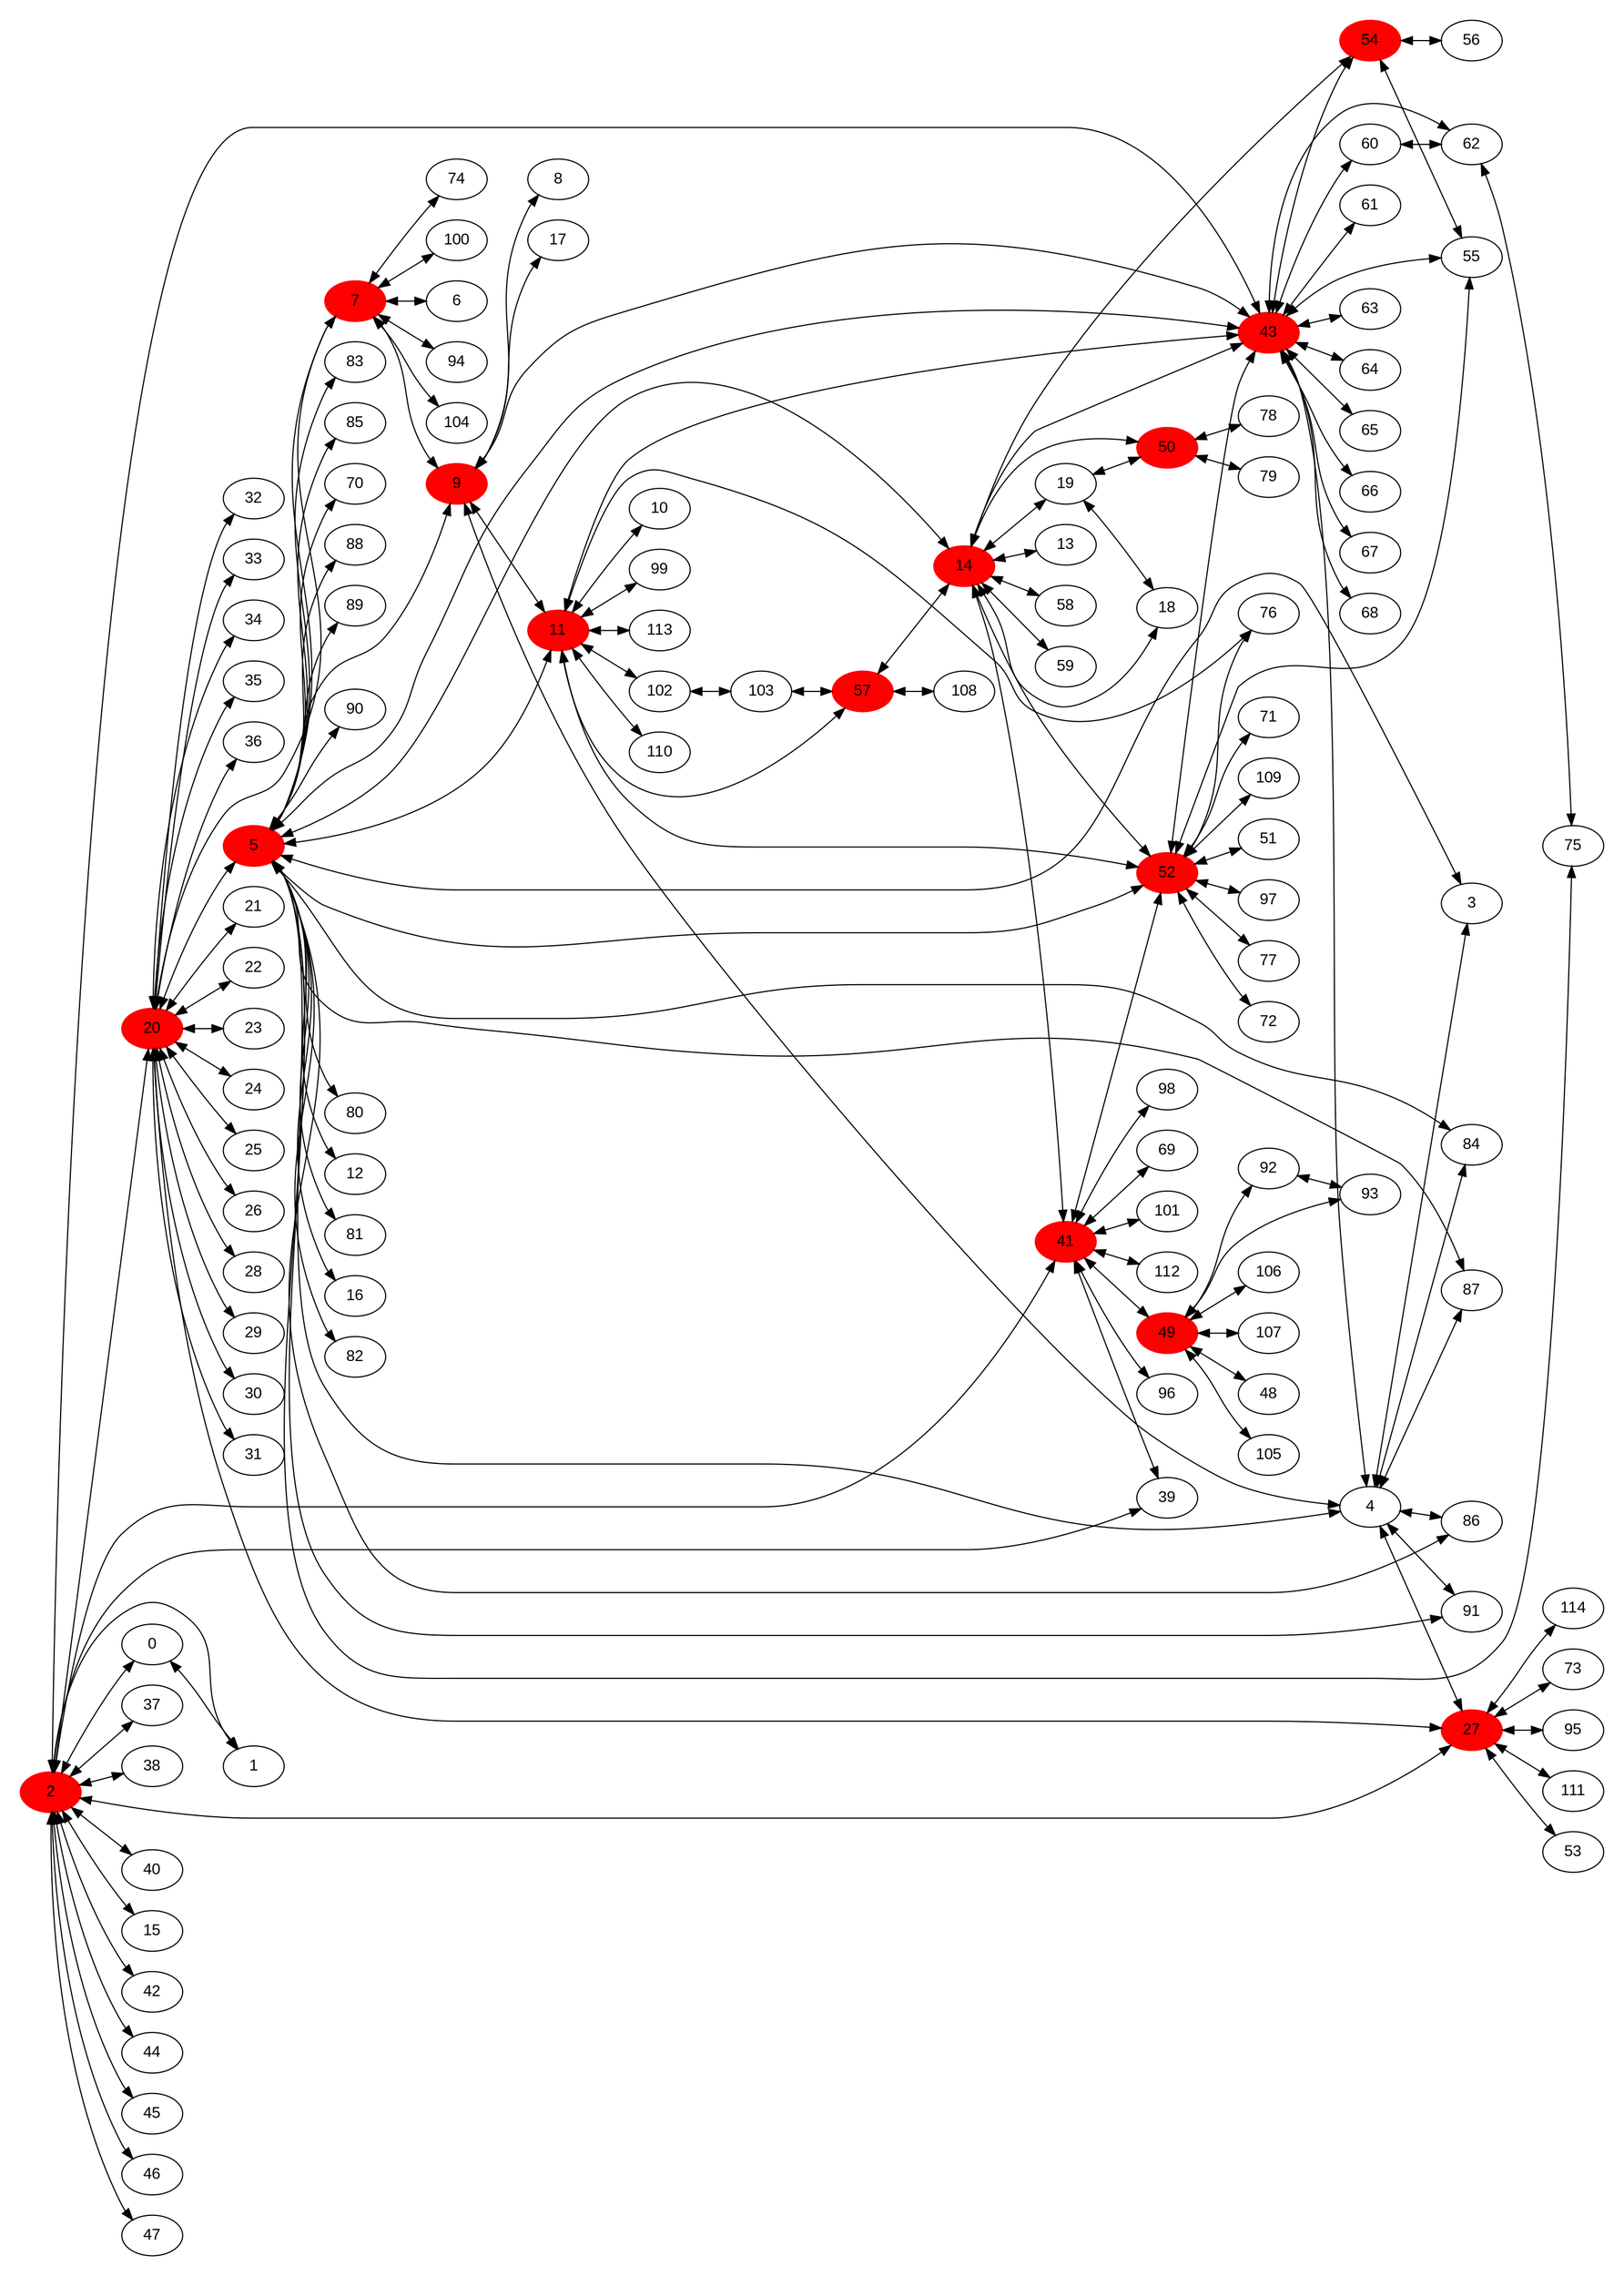 strict digraph 1 {graph[fontname="Arial";rankdir="LR";pad="0.25"]
node[fontname="Arial" target="_parent"]
edge[fontname="Arial"]
concentrate=true
2 [style=filled,color=red]
5 [style=filled,color=red]
7 [style=filled,color=red]
9 [style=filled,color=red]
11 [style=filled,color=red]
14 [style=filled,color=red]
20 [style=filled,color=red]
27 [style=filled,color=red]
41 [style=filled,color=red]
43 [style=filled,color=red]
49 [style=filled,color=red]
50 [style=filled,color=red]
52 [style=filled,color=red]
54 [style=filled,color=red]
57 [style=filled,color=red]

0->1
0->2
1->0
1->2
2->37
2->0
2->38
2->39
2->40
2->1
2->41
2->15
2->42
2->20
2->27
2->43
2->44
2->45
2->46
2->47
3->4
3->5
4->27
4->84
4->3
4->43
4->5
4->87
4->86
4->9
4->91
5->75
5->3
5->80
5->12
5->7
5->81
5->16
5->11
5->82
5->20
5->14
5->83
5->84
5->43
5->85
5->52
5->86
5->87
5->70
5->88
5->89
5->9
5->4
5->90
5->91
6->7
7->9
7->94
7->104
7->6
7->20
7->74
7->100
7->5
8->9
9->43
9->4
9->11
9->17
9->8
9->5
9->7
10->11
11->57
11->76
11->43
11->10
11->99
11->5
11->52
11->113
11->102
11->110
11->9
12->5
13->14
14->57
14->43
14->50
14->5
14->41
14->52
14->13
14->58
14->59
14->18
14->19
14->54
15->2
16->5
17->9
18->14
18->19
19->14
19->50
19->18
20->21
20->5
20->22
20->23
20->7
20->2
20->24
20->25
20->26
20->27
20->28
20->29
20->30
20->31
20->32
20->33
20->34
20->35
20->36
21->20
22->20
23->20
24->20
25->20
26->20
27->114
27->73
27->4
27->95
27->2
27->20
27->111
27->53
28->20
29->20
30->20
31->20
32->20
33->20
34->20
35->20
36->20
37->2
38->2
39->41
39->2
40->2
41->14
41->96
41->98
41->39
41->69
41->101
41->52
41->112
41->2
41->49
42->2
43->14
43->60
43->61
43->55
43->62
43->5
43->63
43->64
43->65
43->66
43->52
43->67
43->9
43->4
43->2
43->11
43->68
43->54
44->2
45->2
46->2
47->2
48->49
49->105
49->41
49->92
49->93
49->48
49->106
49->107
50->14
50->78
50->79
50->19
51->52
52->14
52->55
52->76
52->97
52->43
52->77
52->5
52->41
52->72
52->71
52->11
52->109
52->51
53->27
54->14
54->55
54->43
54->56
55->52
55->43
55->54
56->54
57->14
57->103
57->11
57->108
58->14
59->14
60->43
60->62
61->43
62->60
62->75
62->43
63->43
64->43
65->43
66->43
67->43
68->43
69->41
70->5
71->52
72->52
73->27
74->7
75->62
75->5
76->52
76->11
77->52
78->50
79->50
80->5
81->5
82->5
83->5
84->4
84->5
85->5
86->4
86->5
87->4
87->5
88->5
89->5
90->5
91->4
91->5
92->49
92->93
93->92
93->49
94->7
95->27
96->41
97->52
98->41
99->11
100->7
101->41
102->103
102->11
103->102
103->57
104->7
105->49
106->49
107->49
108->57
109->52
110->11
111->27
112->41
113->11
114->27

}
